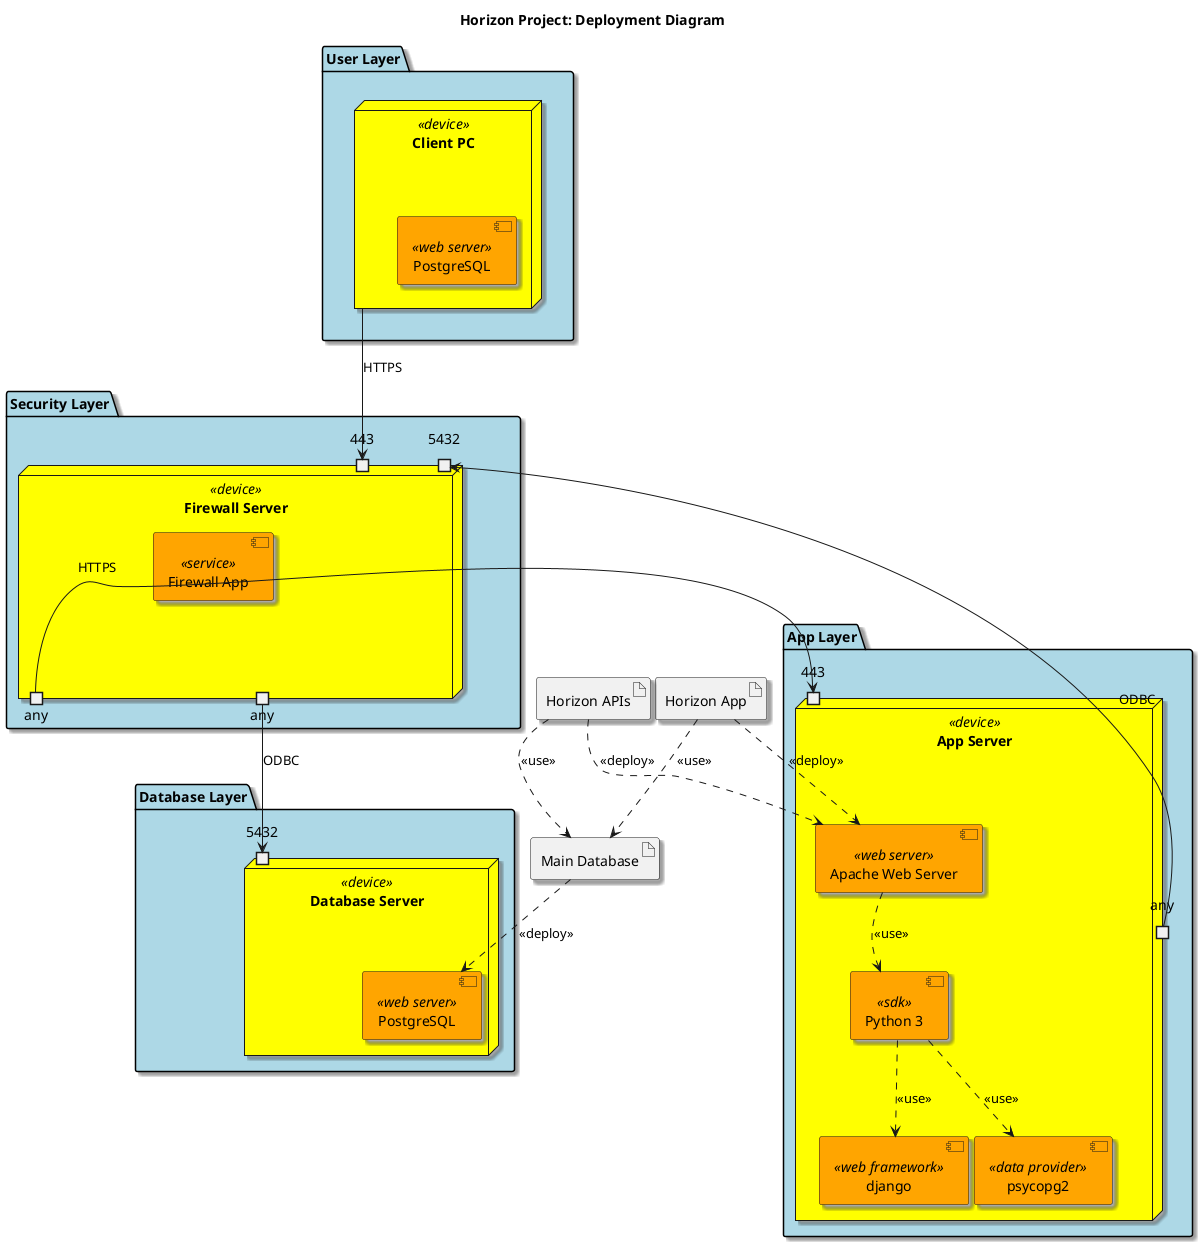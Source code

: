 @startuml

skinparam Shadowing True

skinparam interface{
  BackgroundColor #Black
}

skinparam component{
  BackgroundColor #Orange
}

skinparam file{
  BackgroundColor #lightsalmon
}

skinparam package{
  BackgroundColor #lightblue
}

skinparam node{
  BackgroundColor #Yellow
}

skinparam database{
  BackgroundColor #Lightgreen
}

title Horizon Project: Deployment Diagram

package "App Layer" as appLayer{
    node "App Server" as appServer <<device>>{
        port "443" as app443
        portout "any" as appAny
        component "Python 3" as python3<<sdk>>
        component "Apache Web Server" as webServer <<web server>>
        component "django" as django <<web framework>>
        component "psycopg2" as psycopg2 <<data provider>>
    }
}

package "Database Layer" as DatabaseLayer{
    node "Database Server" as databaseServer <<device>>{
        port "5432" as pogresql5432
        component "PostgreSQL" as rdbms <<web server>>
    }
}

package "Security Layer" as SecurityLayer{
    node "Firewall Server" as firewallServer <<device>>{
        port "443" as firewall443
        port "5432" as firewall5432
        portout "any" as firewallAny1
        portout "any" as firewallAny2
        component "Firewall App" as firewallApp <<service>>
    }
}

package "User Layer" as UserLayer{
    node "Client PC" as client <<device>>{
        component "PostgreSQL" <<web server>>
    }
}

artifact "Main Database" as mainDb
artifact "Horizon App" as horizonApp
artifact "Horizon APIs" as horizonApis

mainDb ..> rdbms : <<deploy>>
horizonApp ..>  webServer: <<deploy>>
horizonApis ..>  webServer: <<deploy>>
horizonApp ..> mainDb : <<use>>
horizonApis  ..> mainDb : <<use>>
client --> firewall443 : HTTPS
firewallAny1 --> app443 : HTTPS
appAny --> firewall5432 : ODBC
firewallAny2 --> pogresql5432 : ODBC
webServer ..> python3 : <<use>>
python3 ..> django : <<use>>
python3 ..> psycopg2 : <<use>>

@enduml